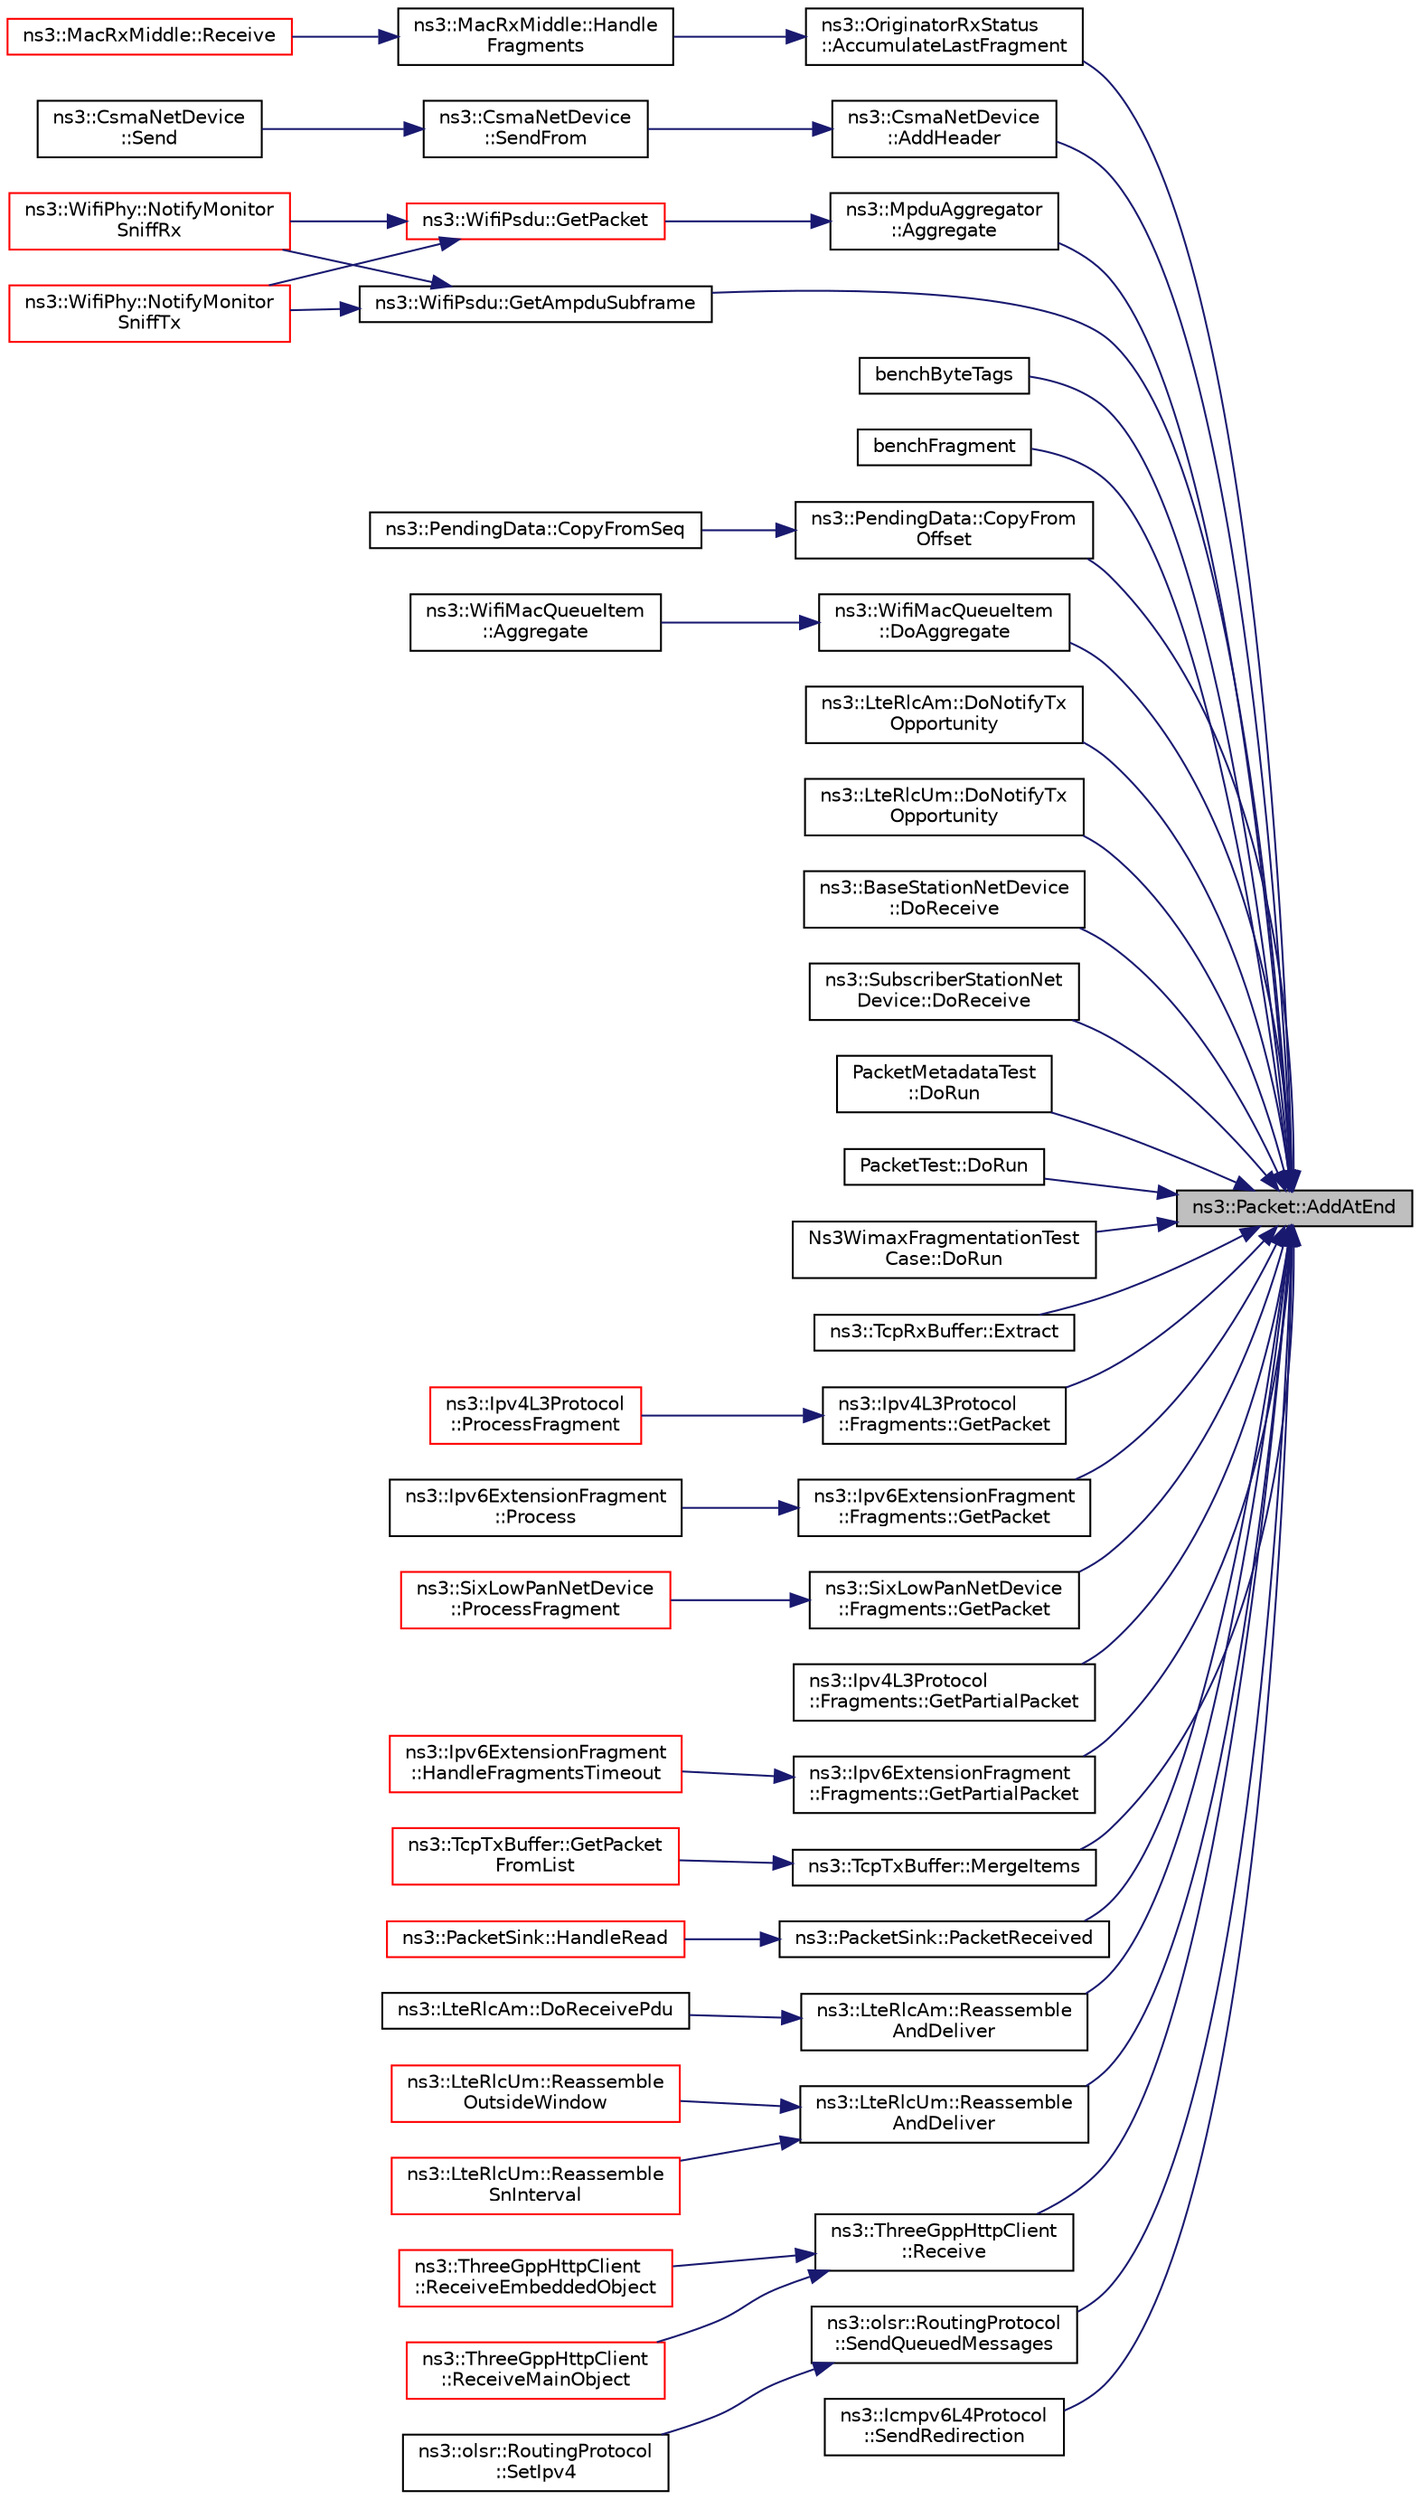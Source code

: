 digraph "ns3::Packet::AddAtEnd"
{
 // LATEX_PDF_SIZE
  edge [fontname="Helvetica",fontsize="10",labelfontname="Helvetica",labelfontsize="10"];
  node [fontname="Helvetica",fontsize="10",shape=record];
  rankdir="RL";
  Node1 [label="ns3::Packet::AddAtEnd",height=0.2,width=0.4,color="black", fillcolor="grey75", style="filled", fontcolor="black",tooltip="Concatenate the input packet at the end of the current packet."];
  Node1 -> Node2 [dir="back",color="midnightblue",fontsize="10",style="solid",fontname="Helvetica"];
  Node2 [label="ns3::OriginatorRxStatus\l::AccumulateLastFragment",height=0.2,width=0.4,color="black", fillcolor="white", style="filled",URL="$classns3_1_1_originator_rx_status.html#a59c38c4a21335b5e82da00fdb0561af0",tooltip="We have received a last fragment of the fragmented packets (indicated by the no more fragment field)."];
  Node2 -> Node3 [dir="back",color="midnightblue",fontsize="10",style="solid",fontname="Helvetica"];
  Node3 [label="ns3::MacRxMiddle::Handle\lFragments",height=0.2,width=0.4,color="black", fillcolor="white", style="filled",URL="$classns3_1_1_mac_rx_middle.html#a1a457c9f6731db5d9418a68eb724207c",tooltip="Check if the received packet is a fragment and handle it appropriately."];
  Node3 -> Node4 [dir="back",color="midnightblue",fontsize="10",style="solid",fontname="Helvetica"];
  Node4 [label="ns3::MacRxMiddle::Receive",height=0.2,width=0.4,color="red", fillcolor="white", style="filled",URL="$classns3_1_1_mac_rx_middle.html#a816ef69ee0b13d326f3f10d4cf3f6603",tooltip="Receive a packet."];
  Node1 -> Node16 [dir="back",color="midnightblue",fontsize="10",style="solid",fontname="Helvetica"];
  Node16 [label="ns3::CsmaNetDevice\l::AddHeader",height=0.2,width=0.4,color="black", fillcolor="white", style="filled",URL="$classns3_1_1_csma_net_device.html#a736bf6ce5851ace677f8fc693a92855c",tooltip="Adds the necessary headers and trailers to a packet of data in order to respect the packet type."];
  Node16 -> Node17 [dir="back",color="midnightblue",fontsize="10",style="solid",fontname="Helvetica"];
  Node17 [label="ns3::CsmaNetDevice\l::SendFrom",height=0.2,width=0.4,color="black", fillcolor="white", style="filled",URL="$classns3_1_1_csma_net_device.html#ad7cb5da0e3fb59bd1670c8fa0af4b775",tooltip="Start sending a packet down the channel, with MAC spoofing."];
  Node17 -> Node18 [dir="back",color="midnightblue",fontsize="10",style="solid",fontname="Helvetica"];
  Node18 [label="ns3::CsmaNetDevice\l::Send",height=0.2,width=0.4,color="black", fillcolor="white", style="filled",URL="$classns3_1_1_csma_net_device.html#a6d3d0c60f8a2d60fbe006248bb6b119d",tooltip="Start sending a packet down the channel."];
  Node1 -> Node19 [dir="back",color="midnightblue",fontsize="10",style="solid",fontname="Helvetica"];
  Node19 [label="ns3::MpduAggregator\l::Aggregate",height=0.2,width=0.4,color="black", fillcolor="white", style="filled",URL="$classns3_1_1_mpdu_aggregator.html#a8e4e158ca23bbd3141f8c584dcb7a5dc",tooltip="Aggregate an MPDU to an A-MPDU."];
  Node19 -> Node20 [dir="back",color="midnightblue",fontsize="10",style="solid",fontname="Helvetica"];
  Node20 [label="ns3::WifiPsdu::GetPacket",height=0.2,width=0.4,color="red", fillcolor="white", style="filled",URL="$classns3_1_1_wifi_psdu.html#aee5f98fb36fec0f9a3d20ecc0214ace0",tooltip="Get the PSDU as a single packet."];
  Node20 -> Node50 [dir="back",color="midnightblue",fontsize="10",style="solid",fontname="Helvetica"];
  Node50 [label="ns3::WifiPhy::NotifyMonitor\lSniffRx",height=0.2,width=0.4,color="red", fillcolor="white", style="filled",URL="$classns3_1_1_wifi_phy.html#ae0f8b64c4ab8ebd386a3be1d080c9c34",tooltip="Public method used to fire a MonitorSniffer trace for a wifi PSDU being received."];
  Node20 -> Node51 [dir="back",color="midnightblue",fontsize="10",style="solid",fontname="Helvetica"];
  Node51 [label="ns3::WifiPhy::NotifyMonitor\lSniffTx",height=0.2,width=0.4,color="red", fillcolor="white", style="filled",URL="$classns3_1_1_wifi_phy.html#a875fdc99a5b0fdbf5881da83f6dc46b5",tooltip="Public method used to fire a MonitorSniffer trace for a wifi PSDU being transmitted."];
  Node1 -> Node53 [dir="back",color="midnightblue",fontsize="10",style="solid",fontname="Helvetica"];
  Node53 [label="benchByteTags",height=0.2,width=0.4,color="black", fillcolor="white", style="filled",URL="$bench-packets_8cc.html#a74bbacc91e7fa270b5102afc76959cf1",tooltip=" "];
  Node1 -> Node54 [dir="back",color="midnightblue",fontsize="10",style="solid",fontname="Helvetica"];
  Node54 [label="benchFragment",height=0.2,width=0.4,color="black", fillcolor="white", style="filled",URL="$bench-packets_8cc.html#a6cabc7d91c4117351e595e4bb94b141d",tooltip=" "];
  Node1 -> Node55 [dir="back",color="midnightblue",fontsize="10",style="solid",fontname="Helvetica"];
  Node55 [label="ns3::PendingData::CopyFrom\lOffset",height=0.2,width=0.4,color="black", fillcolor="white", style="filled",URL="$classns3_1_1_pending_data.html#ab04639a5fcb15f47daa91c071f5cdfd2",tooltip="Copy data starting from a give offset."];
  Node55 -> Node56 [dir="back",color="midnightblue",fontsize="10",style="solid",fontname="Helvetica"];
  Node56 [label="ns3::PendingData::CopyFromSeq",height=0.2,width=0.4,color="black", fillcolor="white", style="filled",URL="$classns3_1_1_pending_data.html#ac49fbeb525992b5b033d3209dcf5688c",tooltip="Copy data starting from a give offset."];
  Node1 -> Node57 [dir="back",color="midnightblue",fontsize="10",style="solid",fontname="Helvetica"];
  Node57 [label="ns3::WifiMacQueueItem\l::DoAggregate",height=0.2,width=0.4,color="black", fillcolor="white", style="filled",URL="$classns3_1_1_wifi_mac_queue_item.html#a6000ff915d70a940ac16fa35ee2fe933",tooltip="Aggregate the MSDU contained in the given MPDU to this MPDU (thus constituting an A-MSDU)."];
  Node57 -> Node58 [dir="back",color="midnightblue",fontsize="10",style="solid",fontname="Helvetica"];
  Node58 [label="ns3::WifiMacQueueItem\l::Aggregate",height=0.2,width=0.4,color="black", fillcolor="white", style="filled",URL="$classns3_1_1_wifi_mac_queue_item.html#a0abe5f26b4b98ee3cbe5dcc80f5e78ac",tooltip="Aggregate the MSDU contained in the given MPDU to this MPDU (thus constituting an A-MSDU)."];
  Node1 -> Node59 [dir="back",color="midnightblue",fontsize="10",style="solid",fontname="Helvetica"];
  Node59 [label="ns3::LteRlcAm::DoNotifyTx\lOpportunity",height=0.2,width=0.4,color="black", fillcolor="white", style="filled",URL="$classns3_1_1_lte_rlc_am.html#a529666294956659251df1e79ffd3fca5",tooltip="MAC SAP."];
  Node1 -> Node60 [dir="back",color="midnightblue",fontsize="10",style="solid",fontname="Helvetica"];
  Node60 [label="ns3::LteRlcUm::DoNotifyTx\lOpportunity",height=0.2,width=0.4,color="black", fillcolor="white", style="filled",URL="$classns3_1_1_lte_rlc_um.html#a8d744cea1946d4fe5ecaaf867e51d19a",tooltip="MAC SAP."];
  Node1 -> Node61 [dir="back",color="midnightblue",fontsize="10",style="solid",fontname="Helvetica"];
  Node61 [label="ns3::BaseStationNetDevice\l::DoReceive",height=0.2,width=0.4,color="black", fillcolor="white", style="filled",URL="$classns3_1_1_base_station_net_device.html#a0a6bf3deb17ab1adde07a1ed62875067",tooltip="Receive packet."];
  Node1 -> Node62 [dir="back",color="midnightblue",fontsize="10",style="solid",fontname="Helvetica"];
  Node62 [label="ns3::SubscriberStationNet\lDevice::DoReceive",height=0.2,width=0.4,color="black", fillcolor="white", style="filled",URL="$classns3_1_1_subscriber_station_net_device.html#a2cdd421837891adea005eb7cde668a1f",tooltip="Receive a packet."];
  Node1 -> Node63 [dir="back",color="midnightblue",fontsize="10",style="solid",fontname="Helvetica"];
  Node63 [label="PacketMetadataTest\l::DoRun",height=0.2,width=0.4,color="black", fillcolor="white", style="filled",URL="$class_packet_metadata_test.html#a5157cf5ecf0e631ad2a70c61375ebfc3",tooltip="Implementation to actually run this TestCase."];
  Node1 -> Node64 [dir="back",color="midnightblue",fontsize="10",style="solid",fontname="Helvetica"];
  Node64 [label="PacketTest::DoRun",height=0.2,width=0.4,color="black", fillcolor="white", style="filled",URL="$class_packet_test.html#a2f4d69aa1b21616ea14efd54fee55da2",tooltip="Implementation to actually run this TestCase."];
  Node1 -> Node65 [dir="back",color="midnightblue",fontsize="10",style="solid",fontname="Helvetica"];
  Node65 [label="Ns3WimaxFragmentationTest\lCase::DoRun",height=0.2,width=0.4,color="black", fillcolor="white", style="filled",URL="$class_ns3_wimax_fragmentation_test_case.html#ac4725340138d07d67dbb72aaa5ccd84b",tooltip="Implementation to actually run this TestCase."];
  Node1 -> Node66 [dir="back",color="midnightblue",fontsize="10",style="solid",fontname="Helvetica"];
  Node66 [label="ns3::TcpRxBuffer::Extract",height=0.2,width=0.4,color="black", fillcolor="white", style="filled",URL="$classns3_1_1_tcp_rx_buffer.html#a0a1254a5afa4cec6307a40af3ff46d30",tooltip="Extract data from the head of the buffer as indicated by nextRxSeq."];
  Node1 -> Node67 [dir="back",color="midnightblue",fontsize="10",style="solid",fontname="Helvetica"];
  Node67 [label="ns3::WifiPsdu::GetAmpduSubframe",height=0.2,width=0.4,color="black", fillcolor="white", style="filled",URL="$classns3_1_1_wifi_psdu.html#a5613df833c8652c3be93192a06b516e6",tooltip="Get a copy of the i-th A-MPDU subframe (includes subframe header, MPDU, and possibly padding)"];
  Node67 -> Node50 [dir="back",color="midnightblue",fontsize="10",style="solid",fontname="Helvetica"];
  Node67 -> Node51 [dir="back",color="midnightblue",fontsize="10",style="solid",fontname="Helvetica"];
  Node1 -> Node68 [dir="back",color="midnightblue",fontsize="10",style="solid",fontname="Helvetica"];
  Node68 [label="ns3::Ipv4L3Protocol\l::Fragments::GetPacket",height=0.2,width=0.4,color="black", fillcolor="white", style="filled",URL="$classns3_1_1_ipv4_l3_protocol_1_1_fragments.html#adb45e745bcafe1fad9fdfbb88e685df5",tooltip="Get the entire packet."];
  Node68 -> Node69 [dir="back",color="midnightblue",fontsize="10",style="solid",fontname="Helvetica"];
  Node69 [label="ns3::Ipv4L3Protocol\l::ProcessFragment",height=0.2,width=0.4,color="red", fillcolor="white", style="filled",URL="$classns3_1_1_ipv4_l3_protocol.html#a981e183413dccdf40f91d1de4f728f63",tooltip="Process a packet fragment."];
  Node1 -> Node76 [dir="back",color="midnightblue",fontsize="10",style="solid",fontname="Helvetica"];
  Node76 [label="ns3::Ipv6ExtensionFragment\l::Fragments::GetPacket",height=0.2,width=0.4,color="black", fillcolor="white", style="filled",URL="$classns3_1_1_ipv6_extension_fragment_1_1_fragments.html#a2308b508eac529beff323396eaaaebab",tooltip="Get the entire packet."];
  Node76 -> Node77 [dir="back",color="midnightblue",fontsize="10",style="solid",fontname="Helvetica"];
  Node77 [label="ns3::Ipv6ExtensionFragment\l::Process",height=0.2,width=0.4,color="black", fillcolor="white", style="filled",URL="$classns3_1_1_ipv6_extension_fragment.html#a8563953a172a744473bf7f80cf1ef536",tooltip="Process method Called from Ipv6L3Protocol::Receive."];
  Node1 -> Node78 [dir="back",color="midnightblue",fontsize="10",style="solid",fontname="Helvetica"];
  Node78 [label="ns3::SixLowPanNetDevice\l::Fragments::GetPacket",height=0.2,width=0.4,color="black", fillcolor="white", style="filled",URL="$classns3_1_1_six_low_pan_net_device_1_1_fragments.html#aa9ec2708c8a1717ed5b9acd52c1bf0a1",tooltip="Get the entire packet."];
  Node78 -> Node79 [dir="back",color="midnightblue",fontsize="10",style="solid",fontname="Helvetica"];
  Node79 [label="ns3::SixLowPanNetDevice\l::ProcessFragment",height=0.2,width=0.4,color="red", fillcolor="white", style="filled",URL="$classns3_1_1_six_low_pan_net_device.html#a8ae23f88e38059a0096bf87e58007240",tooltip="Process a packet fragment."];
  Node1 -> Node82 [dir="back",color="midnightblue",fontsize="10",style="solid",fontname="Helvetica"];
  Node82 [label="ns3::Ipv4L3Protocol\l::Fragments::GetPartialPacket",height=0.2,width=0.4,color="black", fillcolor="white", style="filled",URL="$classns3_1_1_ipv4_l3_protocol_1_1_fragments.html#a13e7ea53f11130744dea53667fb3ff83",tooltip="Get the complete part of the packet."];
  Node1 -> Node83 [dir="back",color="midnightblue",fontsize="10",style="solid",fontname="Helvetica"];
  Node83 [label="ns3::Ipv6ExtensionFragment\l::Fragments::GetPartialPacket",height=0.2,width=0.4,color="black", fillcolor="white", style="filled",URL="$classns3_1_1_ipv6_extension_fragment_1_1_fragments.html#a1a7a254bba0ce4afcb74d5a3e99bb906",tooltip="Get the packet parts so far received."];
  Node83 -> Node84 [dir="back",color="midnightblue",fontsize="10",style="solid",fontname="Helvetica"];
  Node84 [label="ns3::Ipv6ExtensionFragment\l::HandleFragmentsTimeout",height=0.2,width=0.4,color="red", fillcolor="white", style="filled",URL="$classns3_1_1_ipv6_extension_fragment.html#accf13e88343466bad45e4469551a497d",tooltip="Process the timeout for packet fragments."];
  Node1 -> Node87 [dir="back",color="midnightblue",fontsize="10",style="solid",fontname="Helvetica"];
  Node87 [label="ns3::TcpTxBuffer::MergeItems",height=0.2,width=0.4,color="black", fillcolor="white", style="filled",URL="$classns3_1_1_tcp_tx_buffer.html#acd8b1a260f0016fcfd315db108ae596c",tooltip="Merge two TcpTxItem."];
  Node87 -> Node88 [dir="back",color="midnightblue",fontsize="10",style="solid",fontname="Helvetica"];
  Node88 [label="ns3::TcpTxBuffer::GetPacket\lFromList",height=0.2,width=0.4,color="red", fillcolor="white", style="filled",URL="$classns3_1_1_tcp_tx_buffer.html#a3935705ed28789f4e438479d207f61c8",tooltip="Get a block (which is returned as Packet) from a list."];
  Node1 -> Node97 [dir="back",color="midnightblue",fontsize="10",style="solid",fontname="Helvetica"];
  Node97 [label="ns3::PacketSink::PacketReceived",height=0.2,width=0.4,color="black", fillcolor="white", style="filled",URL="$classns3_1_1_packet_sink.html#af1b771e838a0596a019bdc12cadf7521",tooltip="Packet received: assemble byte stream to extract SeqTsSizeHeader."];
  Node97 -> Node98 [dir="back",color="midnightblue",fontsize="10",style="solid",fontname="Helvetica"];
  Node98 [label="ns3::PacketSink::HandleRead",height=0.2,width=0.4,color="red", fillcolor="white", style="filled",URL="$classns3_1_1_packet_sink.html#a6bffa1d7397f8aa2588a19686301de55",tooltip="Handle a packet received by the application."];
  Node1 -> Node101 [dir="back",color="midnightblue",fontsize="10",style="solid",fontname="Helvetica"];
  Node101 [label="ns3::LteRlcAm::Reassemble\lAndDeliver",height=0.2,width=0.4,color="black", fillcolor="white", style="filled",URL="$classns3_1_1_lte_rlc_am.html#ada1201339d0a54e50adc27b09d3c5c1e",tooltip="Reassemble and deliver."];
  Node101 -> Node102 [dir="back",color="midnightblue",fontsize="10",style="solid",fontname="Helvetica"];
  Node102 [label="ns3::LteRlcAm::DoReceivePdu",height=0.2,width=0.4,color="black", fillcolor="white", style="filled",URL="$classns3_1_1_lte_rlc_am.html#ade2e2e81bf30e4c0f66655fb281b67ae",tooltip="Receive PDU function."];
  Node1 -> Node103 [dir="back",color="midnightblue",fontsize="10",style="solid",fontname="Helvetica"];
  Node103 [label="ns3::LteRlcUm::Reassemble\lAndDeliver",height=0.2,width=0.4,color="black", fillcolor="white", style="filled",URL="$classns3_1_1_lte_rlc_um.html#a103ba1e3d14eb2604a44d1bef7fe7cb7",tooltip="Reassemble and deliver function."];
  Node103 -> Node104 [dir="back",color="midnightblue",fontsize="10",style="solid",fontname="Helvetica"];
  Node104 [label="ns3::LteRlcUm::Reassemble\lOutsideWindow",height=0.2,width=0.4,color="red", fillcolor="white", style="filled",URL="$classns3_1_1_lte_rlc_um.html#a49f67e2001fc4609ef592ccda50606ab",tooltip="Reassemble outside window."];
  Node103 -> Node106 [dir="back",color="midnightblue",fontsize="10",style="solid",fontname="Helvetica"];
  Node106 [label="ns3::LteRlcUm::Reassemble\lSnInterval",height=0.2,width=0.4,color="red", fillcolor="white", style="filled",URL="$classns3_1_1_lte_rlc_um.html#a6c396626a8b5e65d70783e603486c832",tooltip="Reassemble SN interval function."];
  Node1 -> Node108 [dir="back",color="midnightblue",fontsize="10",style="solid",fontname="Helvetica"];
  Node108 [label="ns3::ThreeGppHttpClient\l::Receive",height=0.2,width=0.4,color="black", fillcolor="white", style="filled",URL="$classns3_1_1_three_gpp_http_client.html#aefb3b587a587f771128f50882b019280",tooltip="Simulate a consumption of the received packet by subtracting the packet size from the internal counte..."];
  Node108 -> Node109 [dir="back",color="midnightblue",fontsize="10",style="solid",fontname="Helvetica"];
  Node109 [label="ns3::ThreeGppHttpClient\l::ReceiveEmbeddedObject",height=0.2,width=0.4,color="red", fillcolor="white", style="filled",URL="$classns3_1_1_three_gpp_http_client.html#af2257e388fac0fd9d5cc2d35e383330f",tooltip="Receive a packet of embedded object from the destination web server."];
  Node108 -> Node114 [dir="back",color="midnightblue",fontsize="10",style="solid",fontname="Helvetica"];
  Node114 [label="ns3::ThreeGppHttpClient\l::ReceiveMainObject",height=0.2,width=0.4,color="red", fillcolor="white", style="filled",URL="$classns3_1_1_three_gpp_http_client.html#a14947d4a5930fdaaaaa06def462de64f",tooltip="Receive a packet of main object from the destination web server."];
  Node1 -> Node115 [dir="back",color="midnightblue",fontsize="10",style="solid",fontname="Helvetica"];
  Node115 [label="ns3::olsr::RoutingProtocol\l::SendQueuedMessages",height=0.2,width=0.4,color="black", fillcolor="white", style="filled",URL="$classns3_1_1olsr_1_1_routing_protocol.html#a02c3a2e817645ba46a3c7b4744ff3f29",tooltip="Creates as many OLSR packets as needed in order to send all buffered OLSR messages."];
  Node115 -> Node116 [dir="back",color="midnightblue",fontsize="10",style="solid",fontname="Helvetica"];
  Node116 [label="ns3::olsr::RoutingProtocol\l::SetIpv4",height=0.2,width=0.4,color="black", fillcolor="white", style="filled",URL="$classns3_1_1olsr_1_1_routing_protocol.html#ab0e32a7ea7f5198133eaacca3b4c12da",tooltip=" "];
  Node1 -> Node117 [dir="back",color="midnightblue",fontsize="10",style="solid",fontname="Helvetica"];
  Node117 [label="ns3::Icmpv6L4Protocol\l::SendRedirection",height=0.2,width=0.4,color="black", fillcolor="white", style="filled",URL="$classns3_1_1_icmpv6_l4_protocol.html#a775f19603b15e25f287f54096a3f26cb",tooltip="Send an ICMPv6 Redirection."];
}
